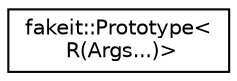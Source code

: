 digraph "Graphical Class Hierarchy"
{
  edge [fontname="Helvetica",fontsize="10",labelfontname="Helvetica",labelfontsize="10"];
  node [fontname="Helvetica",fontsize="10",shape=record];
  rankdir="LR";
  Node1 [label="fakeit::Prototype\<\l R(Args...)\>",height=0.2,width=0.4,color="black", fillcolor="white", style="filled",URL="$de/dbe/structfakeit_1_1Prototype_3_01R_07Args_8_8_8_08_4.html"];
}
